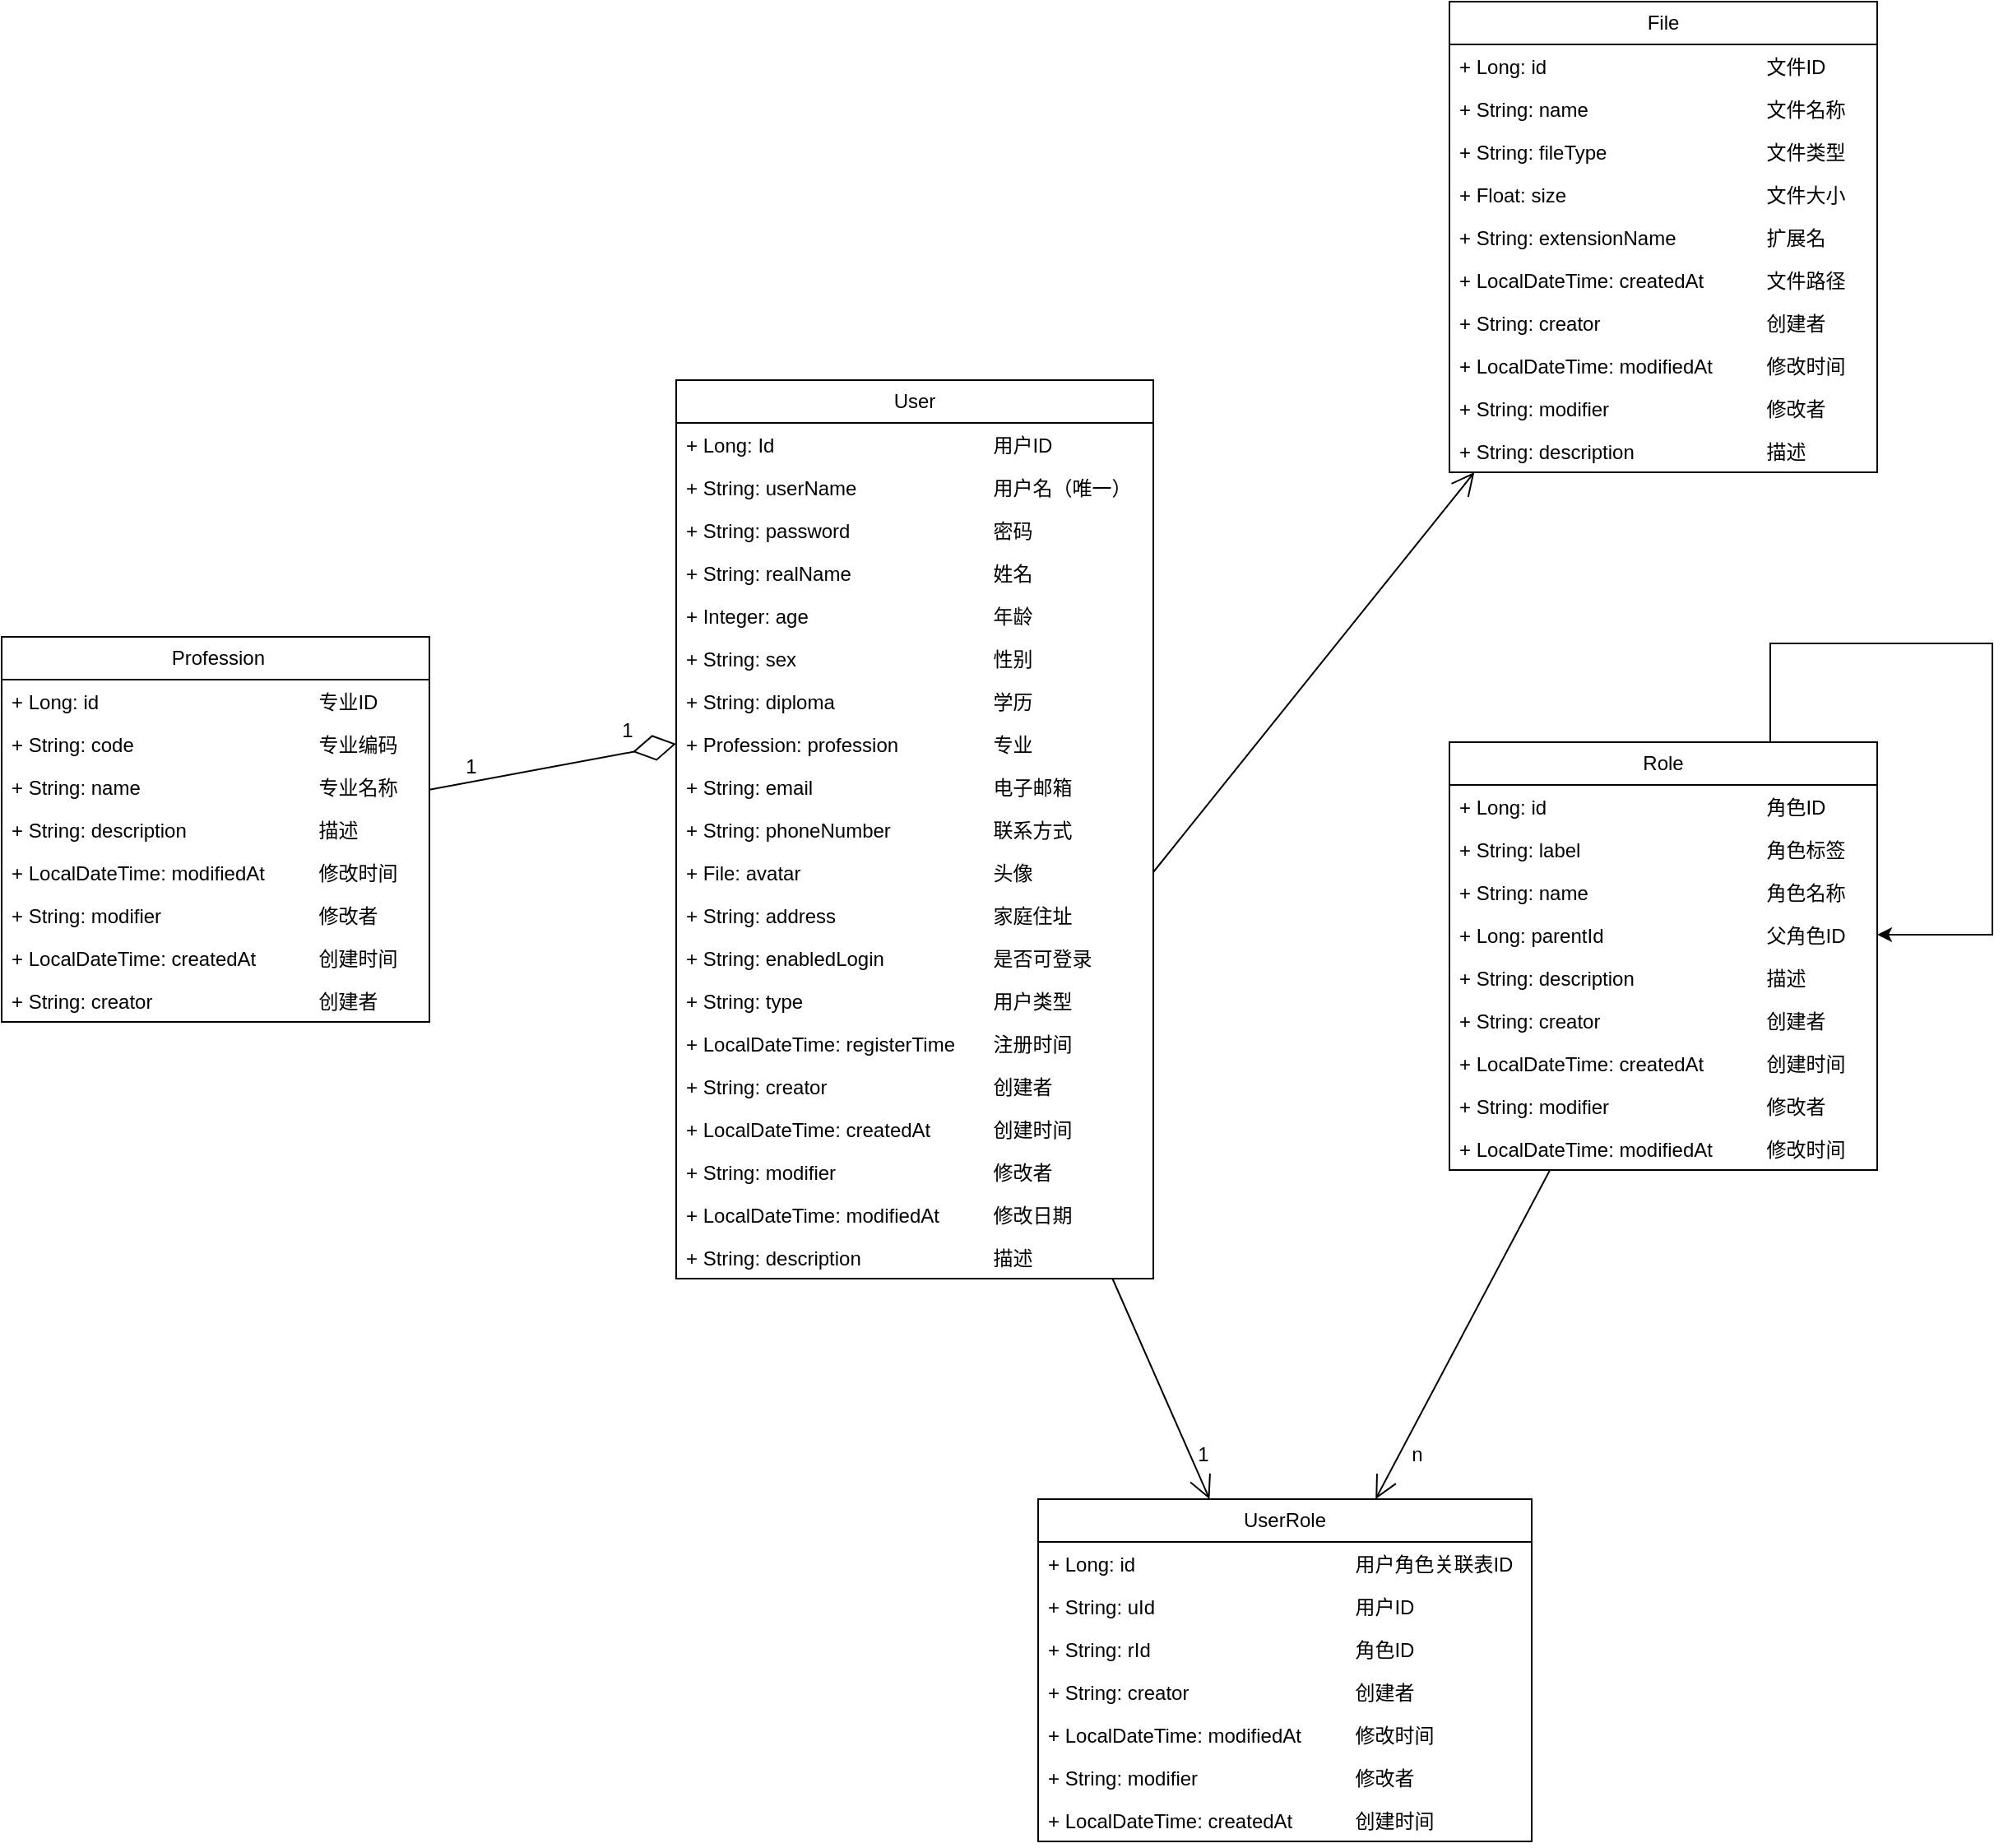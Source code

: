 <mxfile version="24.3.0" type="device">
  <diagram name="第 1 页" id="9ztzT1rwlsxUdUq9ocI8">
    <mxGraphModel dx="1384" dy="710" grid="1" gridSize="10" guides="1" tooltips="1" connect="1" arrows="1" fold="1" page="1" pageScale="1" pageWidth="2400" pageHeight="2400" math="0" shadow="0">
      <root>
        <mxCell id="0" />
        <mxCell id="1" parent="0" />
        <object label="User" id="GoQQyu-tVttDg2WzrEU5-1">
          <mxCell style="swimlane;fontStyle=0;childLayout=stackLayout;horizontal=1;startSize=26;fillColor=none;horizontalStack=0;resizeParent=1;resizeParentMax=0;resizeLast=0;collapsible=1;marginBottom=0;whiteSpace=wrap;html=1;" parent="1" vertex="1">
            <mxGeometry x="510" y="430" width="290" height="546" as="geometry" />
          </mxCell>
        </object>
        <mxCell id="GoQQyu-tVttDg2WzrEU5-2" value="+ Long: Id&lt;span style=&quot;white-space: pre;&quot;&gt;&#x9;&lt;span style=&quot;white-space: pre;&quot;&gt;&#x9;&lt;/span&gt;&lt;span style=&quot;white-space: pre;&quot;&gt;&#x9;&lt;span style=&quot;white-space: pre;&quot;&gt;&#x9;&lt;/span&gt;&lt;span style=&quot;white-space: pre;&quot;&gt;&#x9;&lt;/span&gt;&lt;/span&gt;&lt;/span&gt;用户ID" style="text;strokeColor=none;fillColor=none;align=left;verticalAlign=top;spacingLeft=4;spacingRight=4;overflow=hidden;rotatable=0;points=[[0,0.5],[1,0.5]];portConstraint=eastwest;whiteSpace=wrap;html=1;" parent="GoQQyu-tVttDg2WzrEU5-1" vertex="1">
          <mxGeometry y="26" width="290" height="26" as="geometry" />
        </mxCell>
        <mxCell id="GoQQyu-tVttDg2WzrEU5-5" value="+ String: userName&lt;span style=&quot;white-space: pre;&quot;&gt;&#x9;&lt;/span&gt;&lt;span style=&quot;white-space: pre;&quot;&gt;&#x9;&lt;span style=&quot;white-space: pre;&quot;&gt;&#x9;&lt;/span&gt;&lt;span style=&quot;white-space: pre;&quot;&gt;&#x9;&lt;/span&gt;&lt;/span&gt;用户名（唯一）" style="text;strokeColor=none;fillColor=none;align=left;verticalAlign=top;spacingLeft=4;spacingRight=4;overflow=hidden;rotatable=0;points=[[0,0.5],[1,0.5]];portConstraint=eastwest;whiteSpace=wrap;html=1;" parent="GoQQyu-tVttDg2WzrEU5-1" vertex="1">
          <mxGeometry y="52" width="290" height="26" as="geometry" />
        </mxCell>
        <mxCell id="GoQQyu-tVttDg2WzrEU5-6" value="+ String: password&lt;span style=&quot;white-space: pre;&quot;&gt;&#x9;&lt;/span&gt;&lt;span style=&quot;white-space: pre;&quot;&gt;&#x9;&lt;span style=&quot;white-space: pre;&quot;&gt;&#x9;&lt;/span&gt;&lt;span style=&quot;white-space: pre;&quot;&gt;&#x9;&lt;/span&gt;&lt;/span&gt;密码" style="text;strokeColor=none;fillColor=none;align=left;verticalAlign=top;spacingLeft=4;spacingRight=4;overflow=hidden;rotatable=0;points=[[0,0.5],[1,0.5]];portConstraint=eastwest;whiteSpace=wrap;html=1;" parent="GoQQyu-tVttDg2WzrEU5-1" vertex="1">
          <mxGeometry y="78" width="290" height="26" as="geometry" />
        </mxCell>
        <mxCell id="2T7j7PLuLkpMSCkEyarR-17" value="+ String: realName&lt;span style=&quot;white-space: pre;&quot;&gt;&#x9;&lt;/span&gt;&lt;span style=&quot;white-space: pre;&quot;&gt;&#x9;&lt;span style=&quot;white-space: pre;&quot;&gt;&#x9;&lt;/span&gt;&lt;span style=&quot;white-space: pre;&quot;&gt;&#x9;&lt;/span&gt;&lt;/span&gt;姓名" style="text;strokeColor=none;fillColor=none;align=left;verticalAlign=top;spacingLeft=4;spacingRight=4;overflow=hidden;rotatable=0;points=[[0,0.5],[1,0.5]];portConstraint=eastwest;whiteSpace=wrap;html=1;" vertex="1" parent="GoQQyu-tVttDg2WzrEU5-1">
          <mxGeometry y="104" width="290" height="26" as="geometry" />
        </mxCell>
        <mxCell id="GoQQyu-tVttDg2WzrEU5-13" value="+ Integer: age&lt;span style=&quot;white-space: pre;&quot;&gt;&#x9;&lt;/span&gt;&lt;span style=&quot;white-space: pre;&quot;&gt;&#x9;&lt;span style=&quot;white-space: pre;&quot;&gt;&#x9;&lt;span style=&quot;white-space: pre;&quot;&gt;&#x9;&lt;/span&gt;&lt;span style=&quot;white-space: pre;&quot;&gt;&#x9;&lt;/span&gt;&lt;/span&gt;&lt;/span&gt;年龄" style="text;strokeColor=none;fillColor=none;align=left;verticalAlign=top;spacingLeft=4;spacingRight=4;overflow=hidden;rotatable=0;points=[[0,0.5],[1,0.5]];portConstraint=eastwest;whiteSpace=wrap;html=1;" parent="GoQQyu-tVttDg2WzrEU5-1" vertex="1">
          <mxGeometry y="130" width="290" height="26" as="geometry" />
        </mxCell>
        <mxCell id="GoQQyu-tVttDg2WzrEU5-14" value="+ String: sex&lt;span style=&quot;white-space: pre;&quot;&gt;&#x9;&lt;/span&gt;&lt;span style=&quot;white-space: pre;&quot;&gt;&#x9;&lt;/span&gt;&lt;span style=&quot;white-space: pre;&quot;&gt;&#x9;&lt;span style=&quot;white-space: pre;&quot;&gt;&#x9;&lt;/span&gt;&lt;span style=&quot;white-space: pre;&quot;&gt;&#x9;&lt;/span&gt;&lt;/span&gt;性别" style="text;strokeColor=none;fillColor=none;align=left;verticalAlign=top;spacingLeft=4;spacingRight=4;overflow=hidden;rotatable=0;points=[[0,0.5],[1,0.5]];portConstraint=eastwest;whiteSpace=wrap;html=1;" parent="GoQQyu-tVttDg2WzrEU5-1" vertex="1">
          <mxGeometry y="156" width="290" height="26" as="geometry" />
        </mxCell>
        <mxCell id="2T7j7PLuLkpMSCkEyarR-18" value="+ String: diploma&lt;span style=&quot;white-space: pre;&quot;&gt;&#x9;&lt;span style=&quot;white-space: pre;&quot;&gt;&#x9;&lt;/span&gt;&lt;span style=&quot;white-space: pre;&quot;&gt;&#x9;&lt;/span&gt;&lt;span style=&quot;white-space: pre;&quot;&gt;&#x9;&lt;/span&gt;&lt;/span&gt;学历" style="text;strokeColor=none;fillColor=none;align=left;verticalAlign=top;spacingLeft=4;spacingRight=4;overflow=hidden;rotatable=0;points=[[0,0.5],[1,0.5]];portConstraint=eastwest;whiteSpace=wrap;html=1;" vertex="1" parent="GoQQyu-tVttDg2WzrEU5-1">
          <mxGeometry y="182" width="290" height="26" as="geometry" />
        </mxCell>
        <mxCell id="2T7j7PLuLkpMSCkEyarR-19" value="+ Profession: profession &lt;span style=&quot;white-space: pre;&quot;&gt;&#x9;&lt;/span&gt;&lt;span style=&quot;white-space: pre;&quot;&gt;&#x9;&lt;/span&gt;专业" style="text;strokeColor=none;fillColor=none;align=left;verticalAlign=top;spacingLeft=4;spacingRight=4;overflow=hidden;rotatable=0;points=[[0,0.5],[1,0.5]];portConstraint=eastwest;whiteSpace=wrap;html=1;" vertex="1" parent="GoQQyu-tVttDg2WzrEU5-1">
          <mxGeometry y="208" width="290" height="26" as="geometry" />
        </mxCell>
        <mxCell id="GoQQyu-tVttDg2WzrEU5-23" value="+ String: email&lt;span style=&quot;white-space: pre;&quot;&gt;&#x9;&lt;/span&gt;&lt;span style=&quot;white-space: pre;&quot;&gt;&#x9;&lt;span style=&quot;white-space: pre;&quot;&gt;&#x9;&lt;/span&gt;&lt;span style=&quot;white-space: pre;&quot;&gt;&#x9;&lt;/span&gt;&lt;span style=&quot;white-space: pre;&quot;&gt;&#x9;&lt;/span&gt;&lt;/span&gt;电子邮箱" style="text;strokeColor=none;fillColor=none;align=left;verticalAlign=top;spacingLeft=4;spacingRight=4;overflow=hidden;rotatable=0;points=[[0,0.5],[1,0.5]];portConstraint=eastwest;whiteSpace=wrap;html=1;" parent="GoQQyu-tVttDg2WzrEU5-1" vertex="1">
          <mxGeometry y="234" width="290" height="26" as="geometry" />
        </mxCell>
        <mxCell id="GoQQyu-tVttDg2WzrEU5-21" value="+ String: phoneNumber&lt;span style=&quot;white-space: pre;&quot;&gt;&#x9;&lt;span style=&quot;white-space: pre;&quot;&gt;&#x9;&lt;/span&gt;&lt;span style=&quot;white-space: pre;&quot;&gt;&#x9;&lt;/span&gt;&lt;/span&gt;联系方式" style="text;strokeColor=none;fillColor=none;align=left;verticalAlign=top;spacingLeft=4;spacingRight=4;overflow=hidden;rotatable=0;points=[[0,0.5],[1,0.5]];portConstraint=eastwest;whiteSpace=wrap;html=1;" parent="GoQQyu-tVttDg2WzrEU5-1" vertex="1">
          <mxGeometry y="260" width="290" height="26" as="geometry" />
        </mxCell>
        <mxCell id="GoQQyu-tVttDg2WzrEU5-22" value="+ File: avatar&lt;span style=&quot;white-space: pre;&quot;&gt;&#x9;&lt;span style=&quot;white-space: pre;&quot;&gt;&#x9;&lt;/span&gt;&lt;span style=&quot;white-space: pre;&quot;&gt;&#x9;&lt;span style=&quot;white-space: pre;&quot;&gt;&#x9;&lt;/span&gt;&lt;span style=&quot;white-space: pre;&quot;&gt;&#x9;&lt;/span&gt;&lt;/span&gt;头像&lt;/span&gt;" style="text;strokeColor=none;fillColor=none;align=left;verticalAlign=top;spacingLeft=4;spacingRight=4;overflow=hidden;rotatable=0;points=[[0,0.5],[1,0.5]];portConstraint=eastwest;whiteSpace=wrap;html=1;" parent="GoQQyu-tVttDg2WzrEU5-1" vertex="1">
          <mxGeometry y="286" width="290" height="26" as="geometry" />
        </mxCell>
        <mxCell id="2T7j7PLuLkpMSCkEyarR-28" value="+ String: address&lt;span style=&quot;white-space: pre;&quot;&gt;&#x9;&lt;span style=&quot;white-space: pre;&quot;&gt;&#x9;&lt;/span&gt;&lt;span style=&quot;white-space: pre;&quot;&gt;&#x9;&lt;span style=&quot;white-space: pre;&quot;&gt;&#x9;&lt;/span&gt;家庭&lt;/span&gt;住址&lt;/span&gt;" style="text;strokeColor=none;fillColor=none;align=left;verticalAlign=top;spacingLeft=4;spacingRight=4;overflow=hidden;rotatable=0;points=[[0,0.5],[1,0.5]];portConstraint=eastwest;whiteSpace=wrap;html=1;" vertex="1" parent="GoQQyu-tVttDg2WzrEU5-1">
          <mxGeometry y="312" width="290" height="26" as="geometry" />
        </mxCell>
        <mxCell id="GoQQyu-tVttDg2WzrEU5-3" value="+ String: enabledLogin&lt;span style=&quot;white-space: pre;&quot;&gt;&#x9;&lt;span style=&quot;white-space: pre;&quot;&gt;&#x9;&lt;/span&gt;&lt;span style=&quot;white-space: pre;&quot;&gt;&#x9;&lt;/span&gt;&lt;/span&gt;是否可登录" style="text;strokeColor=none;fillColor=none;align=left;verticalAlign=top;spacingLeft=4;spacingRight=4;overflow=hidden;rotatable=0;points=[[0,0.5],[1,0.5]];portConstraint=eastwest;whiteSpace=wrap;html=1;" parent="GoQQyu-tVttDg2WzrEU5-1" vertex="1">
          <mxGeometry y="338" width="290" height="26" as="geometry" />
        </mxCell>
        <mxCell id="GoQQyu-tVttDg2WzrEU5-7" value="+ String: type&lt;span style=&quot;white-space: pre;&quot;&gt;&#x9;&lt;/span&gt;&lt;span style=&quot;white-space: pre;&quot;&gt;&#x9;&lt;/span&gt;&lt;span style=&quot;white-space: pre;&quot;&gt;&#x9;&lt;span style=&quot;white-space: pre;&quot;&gt;&#x9;&lt;/span&gt;&lt;span style=&quot;white-space: pre;&quot;&gt;&#x9;&lt;/span&gt;&lt;/span&gt;用户类型" style="text;strokeColor=none;fillColor=none;align=left;verticalAlign=top;spacingLeft=4;spacingRight=4;overflow=hidden;rotatable=0;points=[[0,0.5],[1,0.5]];portConstraint=eastwest;whiteSpace=wrap;html=1;" parent="GoQQyu-tVttDg2WzrEU5-1" vertex="1">
          <mxGeometry y="364" width="290" height="26" as="geometry" />
        </mxCell>
        <mxCell id="GoQQyu-tVttDg2WzrEU5-9" value="+ LocalDateTime: registerTime &lt;span style=&quot;white-space: pre;&quot;&gt;&#x9;&lt;/span&gt;注册时间" style="text;strokeColor=none;fillColor=none;align=left;verticalAlign=top;spacingLeft=4;spacingRight=4;overflow=hidden;rotatable=0;points=[[0,0.5],[1,0.5]];portConstraint=eastwest;whiteSpace=wrap;html=1;" parent="GoQQyu-tVttDg2WzrEU5-1" vertex="1">
          <mxGeometry y="390" width="290" height="26" as="geometry" />
        </mxCell>
        <mxCell id="GoQQyu-tVttDg2WzrEU5-8" value="+ String: creator&lt;span style=&quot;white-space: pre;&quot;&gt;&#x9;&lt;/span&gt;&lt;span style=&quot;white-space: pre;&quot;&gt;&#x9;&lt;span style=&quot;white-space: pre;&quot;&gt;&#x9;&lt;/span&gt;&lt;span style=&quot;white-space: pre;&quot;&gt;&#x9;&lt;/span&gt;&lt;/span&gt;创建者" style="text;strokeColor=none;fillColor=none;align=left;verticalAlign=top;spacingLeft=4;spacingRight=4;overflow=hidden;rotatable=0;points=[[0,0.5],[1,0.5]];portConstraint=eastwest;whiteSpace=wrap;html=1;" parent="GoQQyu-tVttDg2WzrEU5-1" vertex="1">
          <mxGeometry y="416" width="290" height="26" as="geometry" />
        </mxCell>
        <mxCell id="GoQQyu-tVttDg2WzrEU5-10" value="+ LocalDateTime: createdAt&lt;span style=&quot;white-space: pre;&quot;&gt;&#x9;&lt;span style=&quot;white-space: pre;&quot;&gt;&#x9;&lt;/span&gt;&lt;/span&gt;创建时间" style="text;strokeColor=none;fillColor=none;align=left;verticalAlign=top;spacingLeft=4;spacingRight=4;overflow=hidden;rotatable=0;points=[[0,0.5],[1,0.5]];portConstraint=eastwest;whiteSpace=wrap;html=1;" parent="GoQQyu-tVttDg2WzrEU5-1" vertex="1">
          <mxGeometry y="442" width="290" height="26" as="geometry" />
        </mxCell>
        <mxCell id="GoQQyu-tVttDg2WzrEU5-11" value="+ String: modifier&lt;span style=&quot;white-space: pre;&quot;&gt;&#x9;&lt;/span&gt;&lt;span style=&quot;white-space: pre;&quot;&gt;&#x9;&lt;span style=&quot;white-space: pre;&quot;&gt;&#x9;&lt;/span&gt;&lt;span style=&quot;white-space: pre;&quot;&gt;&#x9;&lt;/span&gt;&lt;/span&gt;修改者" style="text;strokeColor=none;fillColor=none;align=left;verticalAlign=top;spacingLeft=4;spacingRight=4;overflow=hidden;rotatable=0;points=[[0,0.5],[1,0.5]];portConstraint=eastwest;whiteSpace=wrap;html=1;" parent="GoQQyu-tVttDg2WzrEU5-1" vertex="1">
          <mxGeometry y="468" width="290" height="26" as="geometry" />
        </mxCell>
        <mxCell id="GoQQyu-tVttDg2WzrEU5-12" value="+ LocalDateTime: modifiedAt&lt;span style=&quot;white-space: pre;&quot;&gt;&#x9;&lt;span style=&quot;white-space: pre;&quot;&gt;&#x9;&lt;/span&gt;&lt;/span&gt;修改日期" style="text;strokeColor=none;fillColor=none;align=left;verticalAlign=top;spacingLeft=4;spacingRight=4;overflow=hidden;rotatable=0;points=[[0,0.5],[1,0.5]];portConstraint=eastwest;whiteSpace=wrap;html=1;" parent="GoQQyu-tVttDg2WzrEU5-1" vertex="1">
          <mxGeometry y="494" width="290" height="26" as="geometry" />
        </mxCell>
        <mxCell id="GoQQyu-tVttDg2WzrEU5-30" value="+ String: description&lt;span style=&quot;white-space: pre;&quot;&gt;&#x9;&lt;span style=&quot;white-space: pre;&quot;&gt;&#x9;&lt;/span&gt;&lt;span style=&quot;white-space: pre;&quot;&gt;&#x9;&lt;/span&gt;&lt;/span&gt;描述" style="text;strokeColor=none;fillColor=none;align=left;verticalAlign=top;spacingLeft=4;spacingRight=4;overflow=hidden;rotatable=0;points=[[0,0.5],[1,0.5]];portConstraint=eastwest;whiteSpace=wrap;html=1;" parent="GoQQyu-tVttDg2WzrEU5-1" vertex="1">
          <mxGeometry y="520" width="290" height="26" as="geometry" />
        </mxCell>
        <mxCell id="GoQQyu-tVttDg2WzrEU5-25" value="File" style="swimlane;fontStyle=0;childLayout=stackLayout;horizontal=1;startSize=26;fillColor=none;horizontalStack=0;resizeParent=1;resizeParentMax=0;resizeLast=0;collapsible=1;marginBottom=0;whiteSpace=wrap;html=1;" parent="1" vertex="1">
          <mxGeometry x="980" y="200" width="260" height="286" as="geometry" />
        </mxCell>
        <mxCell id="GoQQyu-tVttDg2WzrEU5-26" value="+ Long: id&lt;span style=&quot;white-space: pre;&quot;&gt;&#x9;&lt;/span&gt;&lt;span style=&quot;white-space: pre;&quot;&gt;&#x9;&lt;span style=&quot;white-space: pre;&quot;&gt;&#x9;&lt;/span&gt;&lt;span style=&quot;white-space: pre;&quot;&gt;&#x9;&lt;/span&gt;&lt;span style=&quot;white-space: pre;&quot;&gt;&#x9;&lt;/span&gt;&lt;/span&gt;文件ID" style="text;strokeColor=none;fillColor=none;align=left;verticalAlign=top;spacingLeft=4;spacingRight=4;overflow=hidden;rotatable=0;points=[[0,0.5],[1,0.5]];portConstraint=eastwest;whiteSpace=wrap;html=1;" parent="GoQQyu-tVttDg2WzrEU5-25" vertex="1">
          <mxGeometry y="26" width="260" height="26" as="geometry" />
        </mxCell>
        <mxCell id="GoQQyu-tVttDg2WzrEU5-27" value="+ String: name&amp;nbsp;&lt;span style=&quot;white-space: pre;&quot;&gt;&#x9;&lt;span style=&quot;white-space: pre;&quot;&gt;&#x9;&lt;/span&gt;&lt;span style=&quot;white-space: pre;&quot;&gt;&#x9;&lt;/span&gt;&lt;span style=&quot;white-space: pre;&quot;&gt;&#x9;&lt;/span&gt;&lt;/span&gt;文件名称" style="text;strokeColor=none;fillColor=none;align=left;verticalAlign=top;spacingLeft=4;spacingRight=4;overflow=hidden;rotatable=0;points=[[0,0.5],[1,0.5]];portConstraint=eastwest;whiteSpace=wrap;html=1;" parent="GoQQyu-tVttDg2WzrEU5-25" vertex="1">
          <mxGeometry y="52" width="260" height="26" as="geometry" />
        </mxCell>
        <mxCell id="GoQQyu-tVttDg2WzrEU5-29" value="+ String: fileType&lt;span style=&quot;white-space: pre;&quot;&gt;&#x9;&lt;span style=&quot;white-space: pre;&quot;&gt;&#x9;&lt;/span&gt;&lt;span style=&quot;white-space: pre;&quot;&gt;&#x9;&lt;/span&gt;&lt;span style=&quot;white-space: pre;&quot;&gt;&#x9;&lt;/span&gt;&lt;/span&gt;文件类型" style="text;strokeColor=none;fillColor=none;align=left;verticalAlign=top;spacingLeft=4;spacingRight=4;overflow=hidden;rotatable=0;points=[[0,0.5],[1,0.5]];portConstraint=eastwest;whiteSpace=wrap;html=1;" parent="GoQQyu-tVttDg2WzrEU5-25" vertex="1">
          <mxGeometry y="78" width="260" height="26" as="geometry" />
        </mxCell>
        <mxCell id="GoQQyu-tVttDg2WzrEU5-33" value="+ Float: size&lt;span style=&quot;white-space: pre;&quot;&gt;&#x9;&lt;/span&gt;&lt;span style=&quot;white-space: pre;&quot;&gt;&#x9;&lt;span style=&quot;white-space: pre;&quot;&gt;&#x9;&lt;/span&gt;&lt;span style=&quot;white-space: pre;&quot;&gt;&#x9;&lt;/span&gt;&lt;span style=&quot;white-space: pre;&quot;&gt;&#x9;&lt;/span&gt;&lt;/span&gt;文件大小" style="text;strokeColor=none;fillColor=none;align=left;verticalAlign=top;spacingLeft=4;spacingRight=4;overflow=hidden;rotatable=0;points=[[0,0.5],[1,0.5]];portConstraint=eastwest;whiteSpace=wrap;html=1;" parent="GoQQyu-tVttDg2WzrEU5-25" vertex="1">
          <mxGeometry y="104" width="260" height="26" as="geometry" />
        </mxCell>
        <mxCell id="GoQQyu-tVttDg2WzrEU5-35" value="+ String: extensionName &lt;span style=&quot;white-space: pre;&quot;&gt;&#x9;&lt;/span&gt;&lt;span style=&quot;white-space: pre;&quot;&gt;&#x9;&lt;/span&gt;扩展名" style="text;strokeColor=none;fillColor=none;align=left;verticalAlign=top;spacingLeft=4;spacingRight=4;overflow=hidden;rotatable=0;points=[[0,0.5],[1,0.5]];portConstraint=eastwest;whiteSpace=wrap;html=1;" parent="GoQQyu-tVttDg2WzrEU5-25" vertex="1">
          <mxGeometry y="130" width="260" height="26" as="geometry" />
        </mxCell>
        <mxCell id="GoQQyu-tVttDg2WzrEU5-34" value="+ LocalDateTime: createdAt&lt;span style=&quot;white-space: pre;&quot;&gt;&#x9;&lt;span style=&quot;white-space: pre;&quot;&gt;&#x9;&lt;/span&gt;&lt;/span&gt;文件路径" style="text;strokeColor=none;fillColor=none;align=left;verticalAlign=top;spacingLeft=4;spacingRight=4;overflow=hidden;rotatable=0;points=[[0,0.5],[1,0.5]];portConstraint=eastwest;whiteSpace=wrap;html=1;" parent="GoQQyu-tVttDg2WzrEU5-25" vertex="1">
          <mxGeometry y="156" width="260" height="26" as="geometry" />
        </mxCell>
        <mxCell id="GoQQyu-tVttDg2WzrEU5-36" value="+ String: creator&lt;span style=&quot;white-space: pre;&quot;&gt;&#x9;&lt;span style=&quot;white-space: pre;&quot;&gt;&#x9;&lt;/span&gt;&lt;span style=&quot;white-space: pre;&quot;&gt;&#x9;&lt;/span&gt;&lt;span style=&quot;white-space: pre;&quot;&gt;&#x9;&lt;/span&gt;&lt;/span&gt;创建者" style="text;strokeColor=none;fillColor=none;align=left;verticalAlign=top;spacingLeft=4;spacingRight=4;overflow=hidden;rotatable=0;points=[[0,0.5],[1,0.5]];portConstraint=eastwest;whiteSpace=wrap;html=1;" parent="GoQQyu-tVttDg2WzrEU5-25" vertex="1">
          <mxGeometry y="182" width="260" height="26" as="geometry" />
        </mxCell>
        <mxCell id="GoQQyu-tVttDg2WzrEU5-31" value="+ LocalDateTime: modifiedAt&lt;span style=&quot;white-space: pre;&quot;&gt;&#x9;&lt;span style=&quot;white-space: pre;&quot;&gt;&#x9;&lt;/span&gt;修改&lt;/span&gt;时间" style="text;strokeColor=none;fillColor=none;align=left;verticalAlign=top;spacingLeft=4;spacingRight=4;overflow=hidden;rotatable=0;points=[[0,0.5],[1,0.5]];portConstraint=eastwest;whiteSpace=wrap;html=1;" parent="GoQQyu-tVttDg2WzrEU5-25" vertex="1">
          <mxGeometry y="208" width="260" height="26" as="geometry" />
        </mxCell>
        <mxCell id="GoQQyu-tVttDg2WzrEU5-32" value="+ String: modifier&lt;span style=&quot;white-space: pre;&quot;&gt;&#x9;&lt;span style=&quot;white-space: pre;&quot;&gt;&#x9;&lt;/span&gt;&lt;span style=&quot;white-space: pre;&quot;&gt;&#x9;&lt;/span&gt;&lt;span style=&quot;white-space: pre;&quot;&gt;&#x9;&lt;/span&gt;&lt;/span&gt;修改者" style="text;strokeColor=none;fillColor=none;align=left;verticalAlign=top;spacingLeft=4;spacingRight=4;overflow=hidden;rotatable=0;points=[[0,0.5],[1,0.5]];portConstraint=eastwest;whiteSpace=wrap;html=1;" parent="GoQQyu-tVttDg2WzrEU5-25" vertex="1">
          <mxGeometry y="234" width="260" height="26" as="geometry" />
        </mxCell>
        <mxCell id="GoQQyu-tVttDg2WzrEU5-28" value="+ String: description&lt;span style=&quot;white-space: pre;&quot;&gt;&#x9;&lt;span style=&quot;white-space: pre;&quot;&gt;&#x9;&lt;/span&gt;&lt;span style=&quot;white-space: pre;&quot;&gt;&#x9;&lt;/span&gt;&lt;/span&gt;描述" style="text;strokeColor=none;fillColor=none;align=left;verticalAlign=top;spacingLeft=4;spacingRight=4;overflow=hidden;rotatable=0;points=[[0,0.5],[1,0.5]];portConstraint=eastwest;whiteSpace=wrap;html=1;" parent="GoQQyu-tVttDg2WzrEU5-25" vertex="1">
          <mxGeometry y="260" width="260" height="26" as="geometry" />
        </mxCell>
        <mxCell id="GoQQyu-tVttDg2WzrEU5-50" value="&lt;span style=&quot;text-align: left;&quot;&gt;&amp;nbsp;Profession&lt;/span&gt;" style="swimlane;fontStyle=0;childLayout=stackLayout;horizontal=1;startSize=26;fillColor=none;horizontalStack=0;resizeParent=1;resizeParentMax=0;resizeLast=0;collapsible=1;marginBottom=0;whiteSpace=wrap;html=1;" parent="1" vertex="1">
          <mxGeometry x="100" y="586" width="260" height="234" as="geometry" />
        </mxCell>
        <mxCell id="GoQQyu-tVttDg2WzrEU5-51" value="+ Long: id&lt;span style=&quot;white-space: pre;&quot;&gt;&#x9;&lt;/span&gt;&lt;span style=&quot;white-space: pre;&quot;&gt;&#x9;&lt;/span&gt;&lt;span style=&quot;white-space: pre;&quot;&gt;&#x9;&lt;span style=&quot;white-space: pre;&quot;&gt;&#x9;&lt;/span&gt;&lt;span style=&quot;white-space: pre;&quot;&gt;&#x9;&lt;/span&gt;&lt;/span&gt;专业ID" style="text;strokeColor=none;fillColor=none;align=left;verticalAlign=top;spacingLeft=4;spacingRight=4;overflow=hidden;rotatable=0;points=[[0,0.5],[1,0.5]];portConstraint=eastwest;whiteSpace=wrap;html=1;" parent="GoQQyu-tVttDg2WzrEU5-50" vertex="1">
          <mxGeometry y="26" width="260" height="26" as="geometry" />
        </mxCell>
        <mxCell id="GoQQyu-tVttDg2WzrEU5-52" value="+ String: code&lt;span style=&quot;white-space: pre;&quot;&gt;&#x9;&lt;/span&gt;&lt;span style=&quot;white-space: pre;&quot;&gt;&#x9;&lt;/span&gt;&lt;span style=&quot;white-space: pre;&quot;&gt;&#x9;&lt;span style=&quot;white-space: pre;&quot;&gt;&#x9;&lt;/span&gt;&lt;span style=&quot;white-space: pre;&quot;&gt;&#x9;&lt;/span&gt;&lt;/span&gt;专业编码" style="text;strokeColor=none;fillColor=none;align=left;verticalAlign=top;spacingLeft=4;spacingRight=4;overflow=hidden;rotatable=0;points=[[0,0.5],[1,0.5]];portConstraint=eastwest;whiteSpace=wrap;html=1;" parent="GoQQyu-tVttDg2WzrEU5-50" vertex="1">
          <mxGeometry y="52" width="260" height="26" as="geometry" />
        </mxCell>
        <mxCell id="GoQQyu-tVttDg2WzrEU5-53" value="+ String: name&lt;span style=&quot;white-space: pre;&quot;&gt;&#x9;&lt;/span&gt;&lt;span style=&quot;white-space: pre;&quot;&gt;&#x9;&lt;span style=&quot;white-space: pre;&quot;&gt;&#x9;&lt;/span&gt;&lt;span style=&quot;white-space: pre;&quot;&gt;&#x9;&lt;/span&gt;&lt;/span&gt;专业名称" style="text;strokeColor=none;fillColor=none;align=left;verticalAlign=top;spacingLeft=4;spacingRight=4;overflow=hidden;rotatable=0;points=[[0,0.5],[1,0.5]];portConstraint=eastwest;whiteSpace=wrap;html=1;" parent="GoQQyu-tVttDg2WzrEU5-50" vertex="1">
          <mxGeometry y="78" width="260" height="26" as="geometry" />
        </mxCell>
        <mxCell id="GoQQyu-tVttDg2WzrEU5-54" value="+ String: description&lt;span style=&quot;white-space: pre;&quot;&gt;&#x9;&lt;span style=&quot;white-space: pre;&quot;&gt;&#x9;&lt;/span&gt;&lt;span style=&quot;white-space: pre;&quot;&gt;&#x9;&lt;/span&gt;&lt;/span&gt;描述" style="text;strokeColor=none;fillColor=none;align=left;verticalAlign=top;spacingLeft=4;spacingRight=4;overflow=hidden;rotatable=0;points=[[0,0.5],[1,0.5]];portConstraint=eastwest;whiteSpace=wrap;html=1;" parent="GoQQyu-tVttDg2WzrEU5-50" vertex="1">
          <mxGeometry y="104" width="260" height="26" as="geometry" />
        </mxCell>
        <mxCell id="2T7j7PLuLkpMSCkEyarR-53" value="+ LocalDateTime: modifiedAt&lt;span style=&quot;white-space: pre;&quot;&gt;&#x9;&lt;span style=&quot;white-space: pre;&quot;&gt;&#x9;&lt;/span&gt;修改&lt;/span&gt;时间" style="text;strokeColor=none;fillColor=none;align=left;verticalAlign=top;spacingLeft=4;spacingRight=4;overflow=hidden;rotatable=0;points=[[0,0.5],[1,0.5]];portConstraint=eastwest;whiteSpace=wrap;html=1;" vertex="1" parent="GoQQyu-tVttDg2WzrEU5-50">
          <mxGeometry y="130" width="260" height="26" as="geometry" />
        </mxCell>
        <mxCell id="2T7j7PLuLkpMSCkEyarR-52" value="+ String: modifier&lt;span style=&quot;white-space: pre;&quot;&gt;&#x9;&lt;span style=&quot;white-space: pre;&quot;&gt;&#x9;&lt;span style=&quot;white-space: pre;&quot;&gt;&#x9;&lt;/span&gt;&lt;span style=&quot;white-space: pre;&quot;&gt;&#x9;&lt;/span&gt;修改&lt;/span&gt;者&lt;/span&gt;" style="text;strokeColor=none;fillColor=none;align=left;verticalAlign=top;spacingLeft=4;spacingRight=4;overflow=hidden;rotatable=0;points=[[0,0.5],[1,0.5]];portConstraint=eastwest;whiteSpace=wrap;html=1;" vertex="1" parent="GoQQyu-tVttDg2WzrEU5-50">
          <mxGeometry y="156" width="260" height="26" as="geometry" />
        </mxCell>
        <mxCell id="2T7j7PLuLkpMSCkEyarR-51" value="+ LocalDateTime: createdAt&lt;span style=&quot;white-space: pre;&quot;&gt;&#x9;&lt;span style=&quot;white-space: pre;&quot;&gt;&#x9;&lt;/span&gt;创建&lt;/span&gt;时间" style="text;strokeColor=none;fillColor=none;align=left;verticalAlign=top;spacingLeft=4;spacingRight=4;overflow=hidden;rotatable=0;points=[[0,0.5],[1,0.5]];portConstraint=eastwest;whiteSpace=wrap;html=1;" vertex="1" parent="GoQQyu-tVttDg2WzrEU5-50">
          <mxGeometry y="182" width="260" height="26" as="geometry" />
        </mxCell>
        <mxCell id="2T7j7PLuLkpMSCkEyarR-50" value="+ String: creator&lt;span style=&quot;white-space: pre;&quot;&gt;&#x9;&lt;span style=&quot;white-space: pre;&quot;&gt;&#x9;&lt;span style=&quot;white-space: pre;&quot;&gt;&#x9;&lt;/span&gt;&lt;span style=&quot;white-space: pre;&quot;&gt;&#x9;&lt;/span&gt;&lt;/span&gt;创建者&lt;/span&gt;" style="text;strokeColor=none;fillColor=none;align=left;verticalAlign=top;spacingLeft=4;spacingRight=4;overflow=hidden;rotatable=0;points=[[0,0.5],[1,0.5]];portConstraint=eastwest;whiteSpace=wrap;html=1;" vertex="1" parent="GoQQyu-tVttDg2WzrEU5-50">
          <mxGeometry y="208" width="260" height="26" as="geometry" />
        </mxCell>
        <mxCell id="2T7j7PLuLkpMSCkEyarR-1" value="Role" style="swimlane;fontStyle=0;childLayout=stackLayout;horizontal=1;startSize=26;fillColor=none;horizontalStack=0;resizeParent=1;resizeParentMax=0;resizeLast=0;collapsible=1;marginBottom=0;whiteSpace=wrap;html=1;" vertex="1" parent="1">
          <mxGeometry x="980" y="650" width="260" height="260" as="geometry" />
        </mxCell>
        <mxCell id="2T7j7PLuLkpMSCkEyarR-2" value="+ Long: id&lt;span style=&quot;white-space: pre;&quot;&gt;&#x9;&lt;/span&gt;&lt;span style=&quot;white-space: pre;&quot;&gt;&#x9;&lt;span style=&quot;white-space: pre;&quot;&gt;&#x9;&lt;span style=&quot;white-space: pre;&quot;&gt;&#x9;&lt;/span&gt;&lt;span style=&quot;white-space: pre;&quot;&gt;&#x9;&lt;/span&gt;&lt;/span&gt;&lt;/span&gt;角色ID" style="text;strokeColor=none;fillColor=none;align=left;verticalAlign=top;spacingLeft=4;spacingRight=4;overflow=hidden;rotatable=0;points=[[0,0.5],[1,0.5]];portConstraint=eastwest;whiteSpace=wrap;html=1;" vertex="1" parent="2T7j7PLuLkpMSCkEyarR-1">
          <mxGeometry y="26" width="260" height="26" as="geometry" />
        </mxCell>
        <mxCell id="2T7j7PLuLkpMSCkEyarR-3" value="+ String: label&lt;span style=&quot;white-space: pre;&quot;&gt;&#x9;&lt;/span&gt;&lt;span style=&quot;white-space: pre;&quot;&gt;&#x9;&lt;span style=&quot;white-space: pre;&quot;&gt;&#x9;&lt;span style=&quot;white-space: pre;&quot;&gt;&#x9;&lt;/span&gt;&lt;span style=&quot;white-space: pre;&quot;&gt;&#x9;&lt;/span&gt;&lt;/span&gt;&lt;/span&gt;角色标签" style="text;strokeColor=none;fillColor=none;align=left;verticalAlign=top;spacingLeft=4;spacingRight=4;overflow=hidden;rotatable=0;points=[[0,0.5],[1,0.5]];portConstraint=eastwest;whiteSpace=wrap;html=1;" vertex="1" parent="2T7j7PLuLkpMSCkEyarR-1">
          <mxGeometry y="52" width="260" height="26" as="geometry" />
        </mxCell>
        <mxCell id="2T7j7PLuLkpMSCkEyarR-5" value="+ String: name&lt;span style=&quot;white-space: pre;&quot;&gt;&#x9;&lt;span style=&quot;white-space: pre;&quot;&gt;&#x9;&lt;span style=&quot;white-space: pre;&quot;&gt;&#x9;&lt;/span&gt;&lt;span style=&quot;white-space: pre;&quot;&gt;&#x9;&lt;/span&gt;&lt;/span&gt;&lt;/span&gt;角色名称" style="text;strokeColor=none;fillColor=none;align=left;verticalAlign=top;spacingLeft=4;spacingRight=4;overflow=hidden;rotatable=0;points=[[0,0.5],[1,0.5]];portConstraint=eastwest;whiteSpace=wrap;html=1;" vertex="1" parent="2T7j7PLuLkpMSCkEyarR-1">
          <mxGeometry y="78" width="260" height="26" as="geometry" />
        </mxCell>
        <mxCell id="2T7j7PLuLkpMSCkEyarR-41" value="+ Long: parentId&lt;span style=&quot;white-space: pre;&quot;&gt;&#x9;&lt;/span&gt;&lt;span style=&quot;white-space: pre;&quot;&gt;&#x9;&lt;span style=&quot;white-space: pre;&quot;&gt;&#x9;&lt;span style=&quot;white-space: pre;&quot;&gt;&#x9;&lt;/span&gt;父&lt;/span&gt;角色&lt;/span&gt;ID" style="text;strokeColor=none;fillColor=none;align=left;verticalAlign=top;spacingLeft=4;spacingRight=4;overflow=hidden;rotatable=0;points=[[0,0.5],[1,0.5]];portConstraint=eastwest;whiteSpace=wrap;html=1;" vertex="1" parent="2T7j7PLuLkpMSCkEyarR-1">
          <mxGeometry y="104" width="260" height="26" as="geometry" />
        </mxCell>
        <mxCell id="2T7j7PLuLkpMSCkEyarR-4" value="+ String: description&lt;span style=&quot;white-space: pre;&quot;&gt;&#x9;&lt;span style=&quot;white-space: pre;&quot;&gt;&#x9;&lt;/span&gt;&lt;span style=&quot;white-space: pre;&quot;&gt;&#x9;&lt;/span&gt;&lt;/span&gt;描述" style="text;strokeColor=none;fillColor=none;align=left;verticalAlign=top;spacingLeft=4;spacingRight=4;overflow=hidden;rotatable=0;points=[[0,0.5],[1,0.5]];portConstraint=eastwest;whiteSpace=wrap;html=1;" vertex="1" parent="2T7j7PLuLkpMSCkEyarR-1">
          <mxGeometry y="130" width="260" height="26" as="geometry" />
        </mxCell>
        <mxCell id="2T7j7PLuLkpMSCkEyarR-6" value="+ String: creator&lt;span style=&quot;white-space: pre;&quot;&gt;&#x9;&lt;span style=&quot;white-space: pre;&quot;&gt;&#x9;&lt;span style=&quot;white-space: pre;&quot;&gt;&#x9;&lt;/span&gt;&lt;span style=&quot;white-space: pre;&quot;&gt;&#x9;&lt;/span&gt;&lt;/span&gt;创建者&lt;/span&gt;" style="text;strokeColor=none;fillColor=none;align=left;verticalAlign=top;spacingLeft=4;spacingRight=4;overflow=hidden;rotatable=0;points=[[0,0.5],[1,0.5]];portConstraint=eastwest;whiteSpace=wrap;html=1;" vertex="1" parent="2T7j7PLuLkpMSCkEyarR-1">
          <mxGeometry y="156" width="260" height="26" as="geometry" />
        </mxCell>
        <mxCell id="2T7j7PLuLkpMSCkEyarR-7" value="+ LocalDateTime: createdAt&lt;span style=&quot;white-space: pre;&quot;&gt;&#x9;&lt;span style=&quot;white-space: pre;&quot;&gt;&#x9;&lt;/span&gt;创建&lt;/span&gt;时间" style="text;strokeColor=none;fillColor=none;align=left;verticalAlign=top;spacingLeft=4;spacingRight=4;overflow=hidden;rotatable=0;points=[[0,0.5],[1,0.5]];portConstraint=eastwest;whiteSpace=wrap;html=1;" vertex="1" parent="2T7j7PLuLkpMSCkEyarR-1">
          <mxGeometry y="182" width="260" height="26" as="geometry" />
        </mxCell>
        <mxCell id="2T7j7PLuLkpMSCkEyarR-8" value="+ String: modifier&lt;span style=&quot;white-space: pre;&quot;&gt;&#x9;&lt;span style=&quot;white-space: pre;&quot;&gt;&#x9;&lt;span style=&quot;white-space: pre;&quot;&gt;&#x9;&lt;/span&gt;&lt;span style=&quot;white-space: pre;&quot;&gt;&#x9;&lt;/span&gt;修改&lt;/span&gt;者&lt;/span&gt;" style="text;strokeColor=none;fillColor=none;align=left;verticalAlign=top;spacingLeft=4;spacingRight=4;overflow=hidden;rotatable=0;points=[[0,0.5],[1,0.5]];portConstraint=eastwest;whiteSpace=wrap;html=1;" vertex="1" parent="2T7j7PLuLkpMSCkEyarR-1">
          <mxGeometry y="208" width="260" height="26" as="geometry" />
        </mxCell>
        <mxCell id="2T7j7PLuLkpMSCkEyarR-9" value="+ LocalDateTime: modifiedAt&lt;span style=&quot;white-space: pre;&quot;&gt;&#x9;&lt;span style=&quot;white-space: pre;&quot;&gt;&#x9;&lt;/span&gt;修改&lt;/span&gt;时间" style="text;strokeColor=none;fillColor=none;align=left;verticalAlign=top;spacingLeft=4;spacingRight=4;overflow=hidden;rotatable=0;points=[[0,0.5],[1,0.5]];portConstraint=eastwest;whiteSpace=wrap;html=1;" vertex="1" parent="2T7j7PLuLkpMSCkEyarR-1">
          <mxGeometry y="234" width="260" height="26" as="geometry" />
        </mxCell>
        <mxCell id="2T7j7PLuLkpMSCkEyarR-45" value="" style="endArrow=classic;html=1;rounded=0;exitX=0.75;exitY=0;exitDx=0;exitDy=0;" edge="1" parent="2T7j7PLuLkpMSCkEyarR-1" source="2T7j7PLuLkpMSCkEyarR-1" target="2T7j7PLuLkpMSCkEyarR-41">
          <mxGeometry width="50" height="50" relative="1" as="geometry">
            <mxPoint x="-50" y="40" as="sourcePoint" />
            <mxPoint x="270" y="110" as="targetPoint" />
            <Array as="points">
              <mxPoint x="195" y="-60" />
              <mxPoint x="330" y="-60" />
              <mxPoint x="330" y="117" />
            </Array>
          </mxGeometry>
        </mxCell>
        <mxCell id="2T7j7PLuLkpMSCkEyarR-11" value="" style="endArrow=open;endFill=1;endSize=12;html=1;rounded=0;exitX=1;exitY=0.5;exitDx=0;exitDy=0;" edge="1" parent="1" source="GoQQyu-tVttDg2WzrEU5-22" target="GoQQyu-tVttDg2WzrEU5-25">
          <mxGeometry width="160" relative="1" as="geometry">
            <mxPoint x="640" y="450" as="sourcePoint" />
            <mxPoint x="800" y="450" as="targetPoint" />
          </mxGeometry>
        </mxCell>
        <mxCell id="2T7j7PLuLkpMSCkEyarR-21" value="" style="endArrow=diamondThin;endFill=0;endSize=24;html=1;rounded=0;entryX=0;entryY=0.5;entryDx=0;entryDy=0;" edge="1" parent="1" source="GoQQyu-tVttDg2WzrEU5-50" target="2T7j7PLuLkpMSCkEyarR-19">
          <mxGeometry width="160" relative="1" as="geometry">
            <mxPoint x="510" y="680" as="sourcePoint" />
            <mxPoint x="670" y="680" as="targetPoint" />
          </mxGeometry>
        </mxCell>
        <mxCell id="2T7j7PLuLkpMSCkEyarR-23" value="1" style="text;html=1;align=center;verticalAlign=middle;resizable=0;points=[];autosize=1;strokeColor=none;fillColor=none;" vertex="1" parent="1">
          <mxGeometry x="465" y="628" width="30" height="30" as="geometry" />
        </mxCell>
        <mxCell id="2T7j7PLuLkpMSCkEyarR-24" value="1" style="text;html=1;align=center;verticalAlign=middle;resizable=0;points=[];autosize=1;strokeColor=none;fillColor=none;" vertex="1" parent="1">
          <mxGeometry x="370" y="650" width="30" height="30" as="geometry" />
        </mxCell>
        <mxCell id="2T7j7PLuLkpMSCkEyarR-29" value="UserRole" style="swimlane;fontStyle=0;childLayout=stackLayout;horizontal=1;startSize=26;fillColor=none;horizontalStack=0;resizeParent=1;resizeParentMax=0;resizeLast=0;collapsible=1;marginBottom=0;whiteSpace=wrap;html=1;" vertex="1" parent="1">
          <mxGeometry x="730" y="1110" width="300" height="208" as="geometry" />
        </mxCell>
        <mxCell id="2T7j7PLuLkpMSCkEyarR-30" value="+ Long: id&lt;span style=&quot;white-space: pre;&quot;&gt;&#x9;&lt;/span&gt;&lt;span style=&quot;white-space: pre;&quot;&gt;&#x9;&lt;/span&gt;&lt;span style=&quot;white-space: pre;&quot;&gt;&#x9;&lt;span style=&quot;white-space: pre;&quot;&gt;&#x9;&lt;/span&gt;&lt;span style=&quot;white-space: pre;&quot;&gt;&#x9;&lt;/span&gt;&lt;/span&gt;用户角色关联表ID" style="text;strokeColor=none;fillColor=none;align=left;verticalAlign=top;spacingLeft=4;spacingRight=4;overflow=hidden;rotatable=0;points=[[0,0.5],[1,0.5]];portConstraint=eastwest;whiteSpace=wrap;html=1;" vertex="1" parent="2T7j7PLuLkpMSCkEyarR-29">
          <mxGeometry y="26" width="300" height="26" as="geometry" />
        </mxCell>
        <mxCell id="2T7j7PLuLkpMSCkEyarR-31" value="+ String: uId&lt;span style=&quot;white-space: pre;&quot;&gt;&#x9;&lt;/span&gt;&lt;span style=&quot;white-space: pre;&quot;&gt;&#x9;&lt;/span&gt;&lt;span style=&quot;white-space: pre;&quot;&gt;&#x9;&lt;/span&gt;&lt;span style=&quot;white-space: pre;&quot;&gt;&#x9;&lt;/span&gt;&lt;span style=&quot;white-space: pre;&quot;&gt;&#x9;&lt;/span&gt;用户ID" style="text;strokeColor=none;fillColor=none;align=left;verticalAlign=top;spacingLeft=4;spacingRight=4;overflow=hidden;rotatable=0;points=[[0,0.5],[1,0.5]];portConstraint=eastwest;whiteSpace=wrap;html=1;" vertex="1" parent="2T7j7PLuLkpMSCkEyarR-29">
          <mxGeometry y="52" width="300" height="26" as="geometry" />
        </mxCell>
        <mxCell id="2T7j7PLuLkpMSCkEyarR-33" value="+ String: rId&lt;span style=&quot;white-space: pre;&quot;&gt;&#x9;&lt;/span&gt;&lt;span style=&quot;white-space: pre;&quot;&gt;&#x9;&lt;/span&gt;&lt;span style=&quot;white-space: pre;&quot;&gt;&#x9;&lt;/span&gt;&lt;span style=&quot;white-space: pre;&quot;&gt;&#x9;&lt;/span&gt;&lt;span style=&quot;white-space: pre;&quot;&gt;&#x9;&lt;/span&gt;角色ID" style="text;strokeColor=none;fillColor=none;align=left;verticalAlign=top;spacingLeft=4;spacingRight=4;overflow=hidden;rotatable=0;points=[[0,0.5],[1,0.5]];portConstraint=eastwest;whiteSpace=wrap;html=1;" vertex="1" parent="2T7j7PLuLkpMSCkEyarR-29">
          <mxGeometry y="78" width="300" height="26" as="geometry" />
        </mxCell>
        <mxCell id="2T7j7PLuLkpMSCkEyarR-34" value="+ String: creator&lt;span style=&quot;white-space: pre;&quot;&gt;&#x9;&lt;span style=&quot;white-space: pre;&quot;&gt;&#x9;&lt;span style=&quot;white-space: pre;&quot;&gt;&#x9;&lt;/span&gt;&lt;span style=&quot;white-space: pre;&quot;&gt;&#x9;&lt;/span&gt;&lt;/span&gt;创建者&lt;/span&gt;" style="text;strokeColor=none;fillColor=none;align=left;verticalAlign=top;spacingLeft=4;spacingRight=4;overflow=hidden;rotatable=0;points=[[0,0.5],[1,0.5]];portConstraint=eastwest;whiteSpace=wrap;html=1;" vertex="1" parent="2T7j7PLuLkpMSCkEyarR-29">
          <mxGeometry y="104" width="300" height="26" as="geometry" />
        </mxCell>
        <mxCell id="2T7j7PLuLkpMSCkEyarR-37" value="+ LocalDateTime: modifiedAt&lt;span style=&quot;white-space: pre;&quot;&gt;&#x9;&lt;span style=&quot;white-space: pre;&quot;&gt;&#x9;&lt;/span&gt;修改&lt;/span&gt;时间" style="text;strokeColor=none;fillColor=none;align=left;verticalAlign=top;spacingLeft=4;spacingRight=4;overflow=hidden;rotatable=0;points=[[0,0.5],[1,0.5]];portConstraint=eastwest;whiteSpace=wrap;html=1;" vertex="1" parent="2T7j7PLuLkpMSCkEyarR-29">
          <mxGeometry y="130" width="300" height="26" as="geometry" />
        </mxCell>
        <mxCell id="2T7j7PLuLkpMSCkEyarR-36" value="+ String: modifier&lt;span style=&quot;white-space: pre;&quot;&gt;&#x9;&lt;span style=&quot;white-space: pre;&quot;&gt;&#x9;&lt;span style=&quot;white-space: pre;&quot;&gt;&#x9;&lt;/span&gt;&lt;span style=&quot;white-space: pre;&quot;&gt;&#x9;&lt;/span&gt;修改&lt;/span&gt;者&lt;/span&gt;" style="text;strokeColor=none;fillColor=none;align=left;verticalAlign=top;spacingLeft=4;spacingRight=4;overflow=hidden;rotatable=0;points=[[0,0.5],[1,0.5]];portConstraint=eastwest;whiteSpace=wrap;html=1;" vertex="1" parent="2T7j7PLuLkpMSCkEyarR-29">
          <mxGeometry y="156" width="300" height="26" as="geometry" />
        </mxCell>
        <mxCell id="2T7j7PLuLkpMSCkEyarR-35" value="+ LocalDateTime: createdAt&lt;span style=&quot;white-space: pre;&quot;&gt;&#x9;&lt;span style=&quot;white-space: pre;&quot;&gt;&#x9;&lt;/span&gt;创建&lt;/span&gt;时间" style="text;strokeColor=none;fillColor=none;align=left;verticalAlign=top;spacingLeft=4;spacingRight=4;overflow=hidden;rotatable=0;points=[[0,0.5],[1,0.5]];portConstraint=eastwest;whiteSpace=wrap;html=1;" vertex="1" parent="2T7j7PLuLkpMSCkEyarR-29">
          <mxGeometry y="182" width="300" height="26" as="geometry" />
        </mxCell>
        <mxCell id="2T7j7PLuLkpMSCkEyarR-38" value="" style="endArrow=open;endFill=1;endSize=12;html=1;rounded=0;" edge="1" parent="1" source="GoQQyu-tVttDg2WzrEU5-1" target="2T7j7PLuLkpMSCkEyarR-29">
          <mxGeometry width="160" relative="1" as="geometry">
            <mxPoint x="880" y="1000" as="sourcePoint" />
            <mxPoint x="1040" y="1000" as="targetPoint" />
          </mxGeometry>
        </mxCell>
        <mxCell id="2T7j7PLuLkpMSCkEyarR-39" value="" style="endArrow=open;endFill=1;endSize=12;html=1;rounded=0;" edge="1" parent="1" source="2T7j7PLuLkpMSCkEyarR-1" target="2T7j7PLuLkpMSCkEyarR-29">
          <mxGeometry width="160" relative="1" as="geometry">
            <mxPoint x="880" y="1000" as="sourcePoint" />
            <mxPoint x="1040" y="1000" as="targetPoint" />
          </mxGeometry>
        </mxCell>
        <mxCell id="2T7j7PLuLkpMSCkEyarR-48" value="1" style="text;html=1;align=center;verticalAlign=middle;resizable=0;points=[];autosize=1;strokeColor=none;fillColor=none;" vertex="1" parent="1">
          <mxGeometry x="815" y="1068" width="30" height="30" as="geometry" />
        </mxCell>
        <mxCell id="2T7j7PLuLkpMSCkEyarR-49" value="n" style="text;html=1;align=center;verticalAlign=middle;resizable=0;points=[];autosize=1;strokeColor=none;fillColor=none;" vertex="1" parent="1">
          <mxGeometry x="945" y="1068" width="30" height="30" as="geometry" />
        </mxCell>
      </root>
    </mxGraphModel>
  </diagram>
</mxfile>

